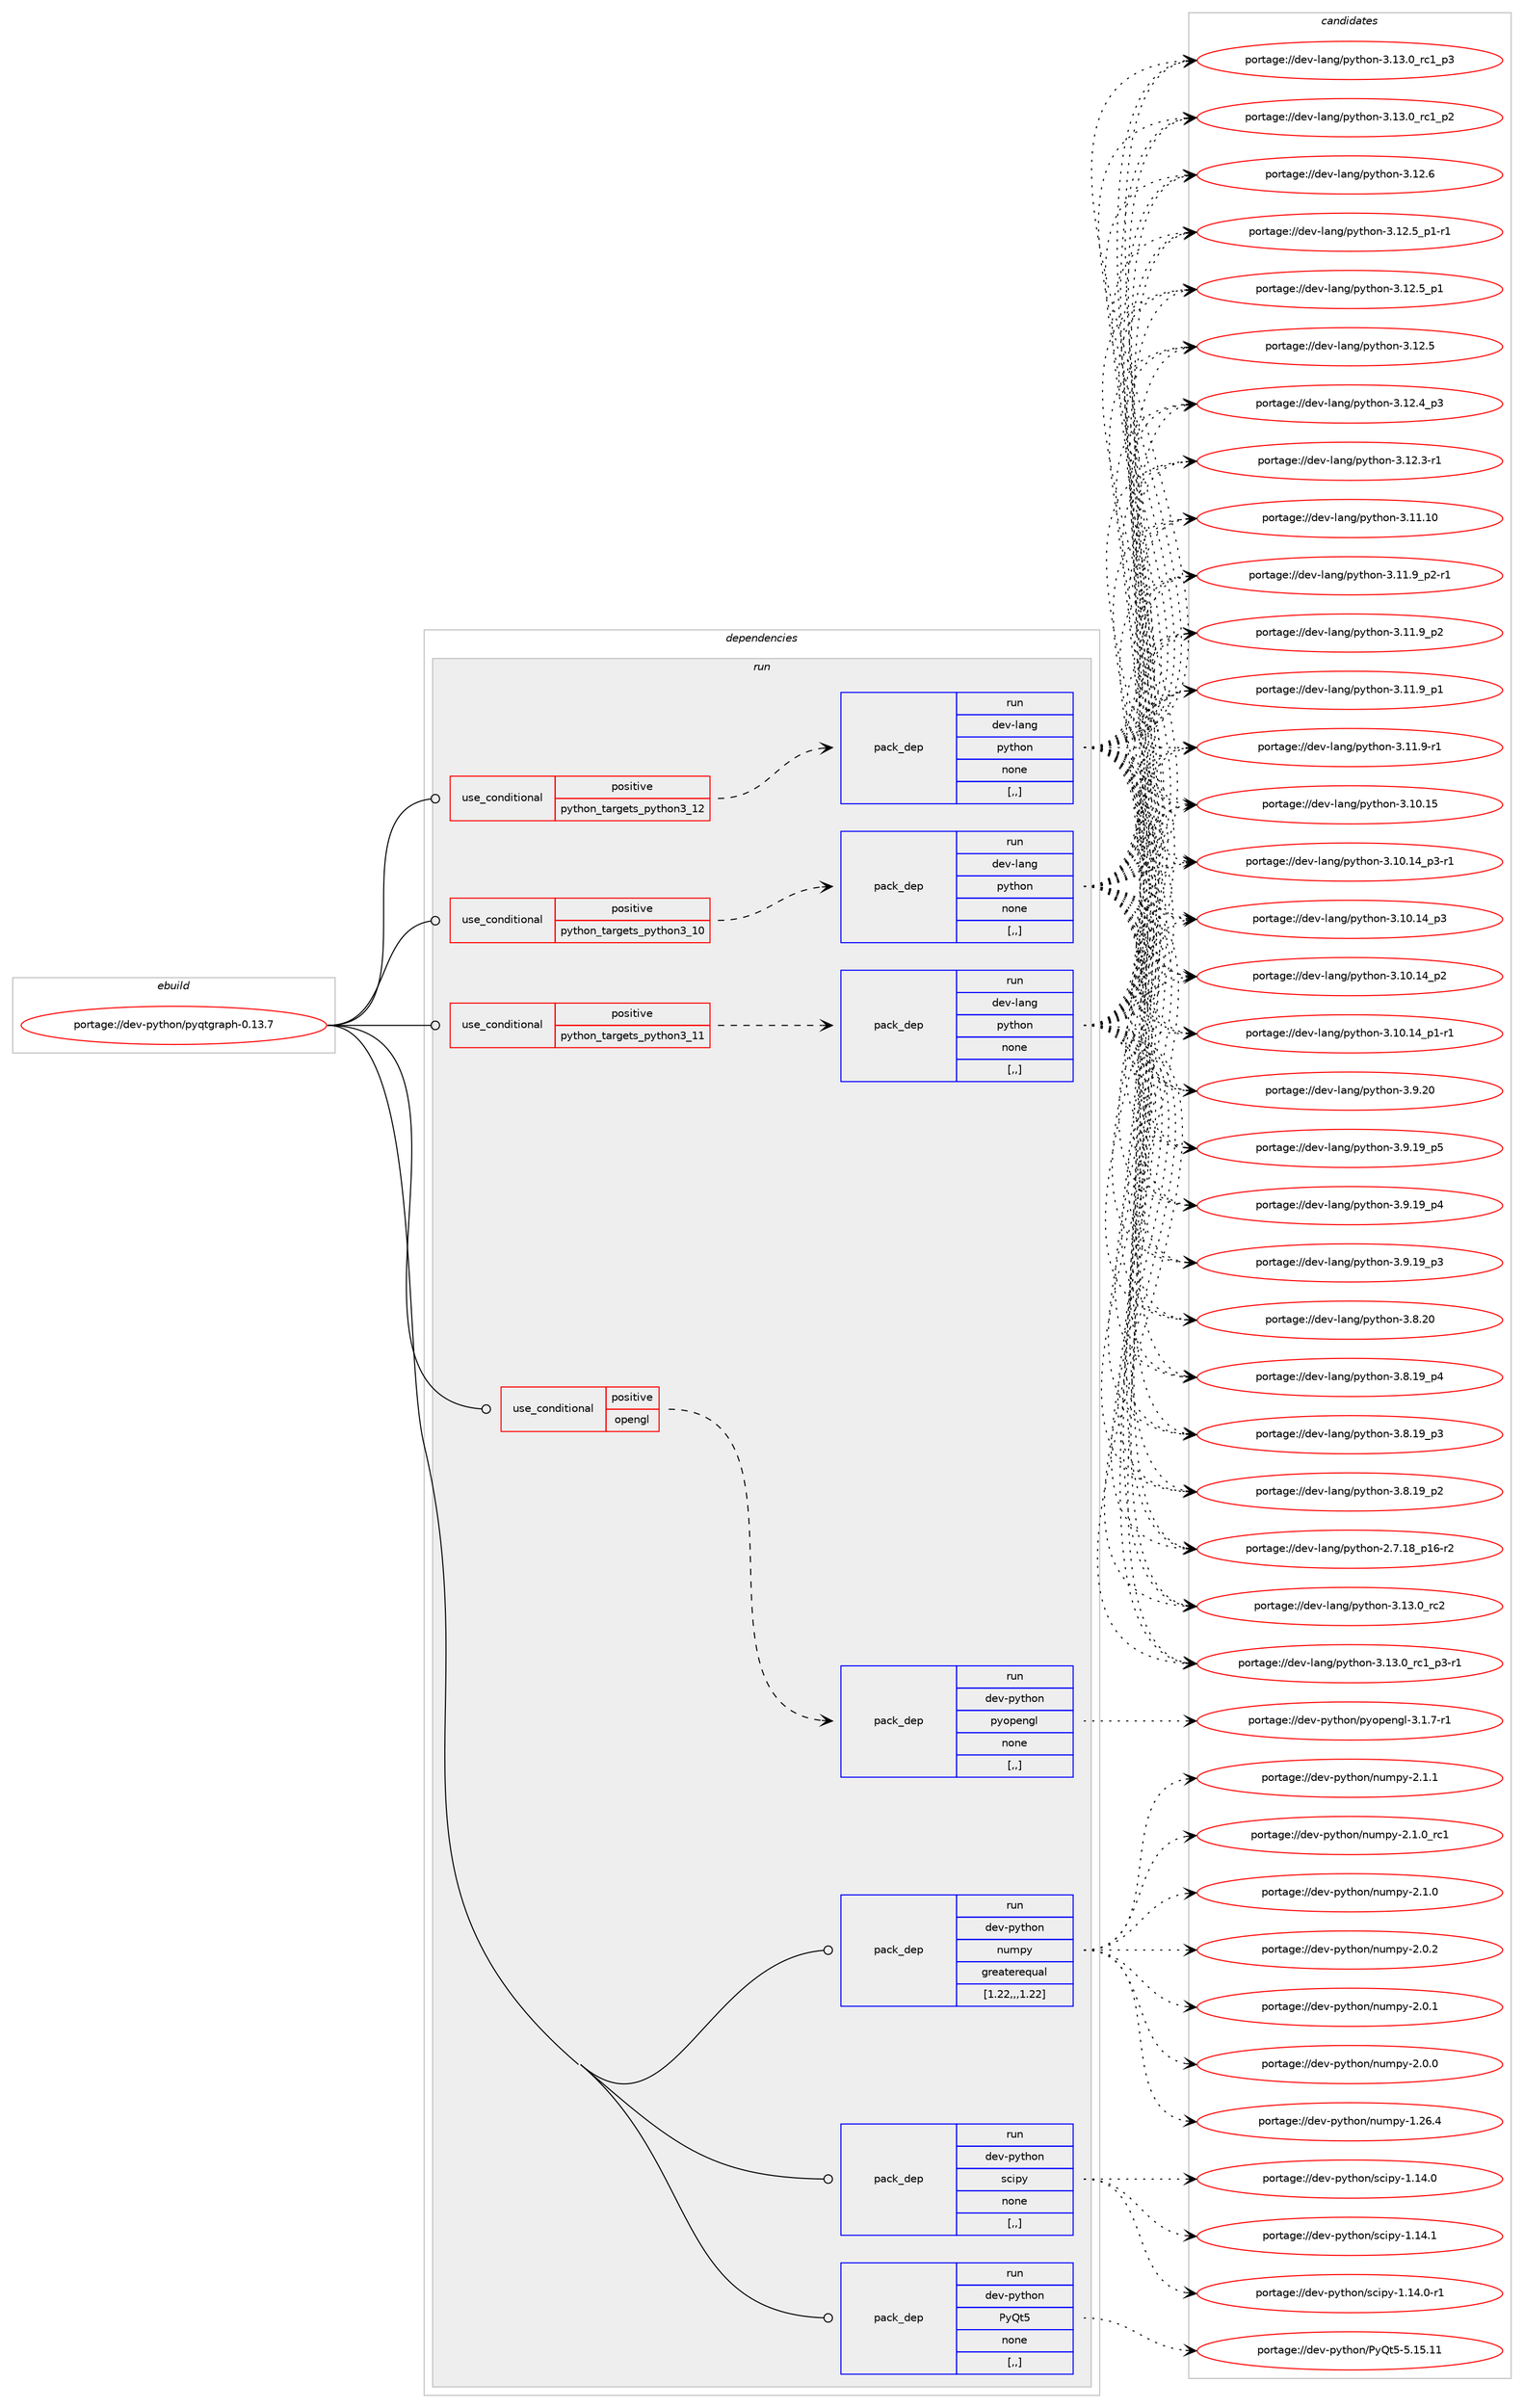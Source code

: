 digraph prolog {

# *************
# Graph options
# *************

newrank=true;
concentrate=true;
compound=true;
graph [rankdir=LR,fontname=Helvetica,fontsize=10,ranksep=1.5];#, ranksep=2.5, nodesep=0.2];
edge  [arrowhead=vee];
node  [fontname=Helvetica,fontsize=10];

# **********
# The ebuild
# **********

subgraph cluster_leftcol {
color=gray;
label=<<i>ebuild</i>>;
id [label="portage://dev-python/pyqtgraph-0.13.7", color=red, width=4, href="../dev-python/pyqtgraph-0.13.7.svg"];
}

# ****************
# The dependencies
# ****************

subgraph cluster_midcol {
color=gray;
label=<<i>dependencies</i>>;
subgraph cluster_compile {
fillcolor="#eeeeee";
style=filled;
label=<<i>compile</i>>;
}
subgraph cluster_compileandrun {
fillcolor="#eeeeee";
style=filled;
label=<<i>compile and run</i>>;
}
subgraph cluster_run {
fillcolor="#eeeeee";
style=filled;
label=<<i>run</i>>;
subgraph cond168088 {
dependency653177 [label=<<TABLE BORDER="0" CELLBORDER="1" CELLSPACING="0" CELLPADDING="4"><TR><TD ROWSPAN="3" CELLPADDING="10">use_conditional</TD></TR><TR><TD>positive</TD></TR><TR><TD>opengl</TD></TR></TABLE>>, shape=none, color=red];
subgraph pack480237 {
dependency653178 [label=<<TABLE BORDER="0" CELLBORDER="1" CELLSPACING="0" CELLPADDING="4" WIDTH="220"><TR><TD ROWSPAN="6" CELLPADDING="30">pack_dep</TD></TR><TR><TD WIDTH="110">run</TD></TR><TR><TD>dev-python</TD></TR><TR><TD>pyopengl</TD></TR><TR><TD>none</TD></TR><TR><TD>[,,]</TD></TR></TABLE>>, shape=none, color=blue];
}
dependency653177:e -> dependency653178:w [weight=20,style="dashed",arrowhead="vee"];
}
id:e -> dependency653177:w [weight=20,style="solid",arrowhead="odot"];
subgraph cond168089 {
dependency653179 [label=<<TABLE BORDER="0" CELLBORDER="1" CELLSPACING="0" CELLPADDING="4"><TR><TD ROWSPAN="3" CELLPADDING="10">use_conditional</TD></TR><TR><TD>positive</TD></TR><TR><TD>python_targets_python3_10</TD></TR></TABLE>>, shape=none, color=red];
subgraph pack480238 {
dependency653180 [label=<<TABLE BORDER="0" CELLBORDER="1" CELLSPACING="0" CELLPADDING="4" WIDTH="220"><TR><TD ROWSPAN="6" CELLPADDING="30">pack_dep</TD></TR><TR><TD WIDTH="110">run</TD></TR><TR><TD>dev-lang</TD></TR><TR><TD>python</TD></TR><TR><TD>none</TD></TR><TR><TD>[,,]</TD></TR></TABLE>>, shape=none, color=blue];
}
dependency653179:e -> dependency653180:w [weight=20,style="dashed",arrowhead="vee"];
}
id:e -> dependency653179:w [weight=20,style="solid",arrowhead="odot"];
subgraph cond168090 {
dependency653181 [label=<<TABLE BORDER="0" CELLBORDER="1" CELLSPACING="0" CELLPADDING="4"><TR><TD ROWSPAN="3" CELLPADDING="10">use_conditional</TD></TR><TR><TD>positive</TD></TR><TR><TD>python_targets_python3_11</TD></TR></TABLE>>, shape=none, color=red];
subgraph pack480239 {
dependency653182 [label=<<TABLE BORDER="0" CELLBORDER="1" CELLSPACING="0" CELLPADDING="4" WIDTH="220"><TR><TD ROWSPAN="6" CELLPADDING="30">pack_dep</TD></TR><TR><TD WIDTH="110">run</TD></TR><TR><TD>dev-lang</TD></TR><TR><TD>python</TD></TR><TR><TD>none</TD></TR><TR><TD>[,,]</TD></TR></TABLE>>, shape=none, color=blue];
}
dependency653181:e -> dependency653182:w [weight=20,style="dashed",arrowhead="vee"];
}
id:e -> dependency653181:w [weight=20,style="solid",arrowhead="odot"];
subgraph cond168091 {
dependency653183 [label=<<TABLE BORDER="0" CELLBORDER="1" CELLSPACING="0" CELLPADDING="4"><TR><TD ROWSPAN="3" CELLPADDING="10">use_conditional</TD></TR><TR><TD>positive</TD></TR><TR><TD>python_targets_python3_12</TD></TR></TABLE>>, shape=none, color=red];
subgraph pack480240 {
dependency653184 [label=<<TABLE BORDER="0" CELLBORDER="1" CELLSPACING="0" CELLPADDING="4" WIDTH="220"><TR><TD ROWSPAN="6" CELLPADDING="30">pack_dep</TD></TR><TR><TD WIDTH="110">run</TD></TR><TR><TD>dev-lang</TD></TR><TR><TD>python</TD></TR><TR><TD>none</TD></TR><TR><TD>[,,]</TD></TR></TABLE>>, shape=none, color=blue];
}
dependency653183:e -> dependency653184:w [weight=20,style="dashed",arrowhead="vee"];
}
id:e -> dependency653183:w [weight=20,style="solid",arrowhead="odot"];
subgraph pack480241 {
dependency653185 [label=<<TABLE BORDER="0" CELLBORDER="1" CELLSPACING="0" CELLPADDING="4" WIDTH="220"><TR><TD ROWSPAN="6" CELLPADDING="30">pack_dep</TD></TR><TR><TD WIDTH="110">run</TD></TR><TR><TD>dev-python</TD></TR><TR><TD>PyQt5</TD></TR><TR><TD>none</TD></TR><TR><TD>[,,]</TD></TR></TABLE>>, shape=none, color=blue];
}
id:e -> dependency653185:w [weight=20,style="solid",arrowhead="odot"];
subgraph pack480242 {
dependency653186 [label=<<TABLE BORDER="0" CELLBORDER="1" CELLSPACING="0" CELLPADDING="4" WIDTH="220"><TR><TD ROWSPAN="6" CELLPADDING="30">pack_dep</TD></TR><TR><TD WIDTH="110">run</TD></TR><TR><TD>dev-python</TD></TR><TR><TD>numpy</TD></TR><TR><TD>greaterequal</TD></TR><TR><TD>[1.22,,,1.22]</TD></TR></TABLE>>, shape=none, color=blue];
}
id:e -> dependency653186:w [weight=20,style="solid",arrowhead="odot"];
subgraph pack480243 {
dependency653187 [label=<<TABLE BORDER="0" CELLBORDER="1" CELLSPACING="0" CELLPADDING="4" WIDTH="220"><TR><TD ROWSPAN="6" CELLPADDING="30">pack_dep</TD></TR><TR><TD WIDTH="110">run</TD></TR><TR><TD>dev-python</TD></TR><TR><TD>scipy</TD></TR><TR><TD>none</TD></TR><TR><TD>[,,]</TD></TR></TABLE>>, shape=none, color=blue];
}
id:e -> dependency653187:w [weight=20,style="solid",arrowhead="odot"];
}
}

# **************
# The candidates
# **************

subgraph cluster_choices {
rank=same;
color=gray;
label=<<i>candidates</i>>;

subgraph choice480237 {
color=black;
nodesep=1;
choice10010111845112121116104111110471121211111121011101031084551464946554511449 [label="portage://dev-python/pyopengl-3.1.7-r1", color=red, width=4,href="../dev-python/pyopengl-3.1.7-r1.svg"];
dependency653178:e -> choice10010111845112121116104111110471121211111121011101031084551464946554511449:w [style=dotted,weight="100"];
}
subgraph choice480238 {
color=black;
nodesep=1;
choice10010111845108971101034711212111610411111045514649514648951149950 [label="portage://dev-lang/python-3.13.0_rc2", color=red, width=4,href="../dev-lang/python-3.13.0_rc2.svg"];
choice1001011184510897110103471121211161041111104551464951464895114994995112514511449 [label="portage://dev-lang/python-3.13.0_rc1_p3-r1", color=red, width=4,href="../dev-lang/python-3.13.0_rc1_p3-r1.svg"];
choice100101118451089711010347112121116104111110455146495146489511499499511251 [label="portage://dev-lang/python-3.13.0_rc1_p3", color=red, width=4,href="../dev-lang/python-3.13.0_rc1_p3.svg"];
choice100101118451089711010347112121116104111110455146495146489511499499511250 [label="portage://dev-lang/python-3.13.0_rc1_p2", color=red, width=4,href="../dev-lang/python-3.13.0_rc1_p2.svg"];
choice10010111845108971101034711212111610411111045514649504654 [label="portage://dev-lang/python-3.12.6", color=red, width=4,href="../dev-lang/python-3.12.6.svg"];
choice1001011184510897110103471121211161041111104551464950465395112494511449 [label="portage://dev-lang/python-3.12.5_p1-r1", color=red, width=4,href="../dev-lang/python-3.12.5_p1-r1.svg"];
choice100101118451089711010347112121116104111110455146495046539511249 [label="portage://dev-lang/python-3.12.5_p1", color=red, width=4,href="../dev-lang/python-3.12.5_p1.svg"];
choice10010111845108971101034711212111610411111045514649504653 [label="portage://dev-lang/python-3.12.5", color=red, width=4,href="../dev-lang/python-3.12.5.svg"];
choice100101118451089711010347112121116104111110455146495046529511251 [label="portage://dev-lang/python-3.12.4_p3", color=red, width=4,href="../dev-lang/python-3.12.4_p3.svg"];
choice100101118451089711010347112121116104111110455146495046514511449 [label="portage://dev-lang/python-3.12.3-r1", color=red, width=4,href="../dev-lang/python-3.12.3-r1.svg"];
choice1001011184510897110103471121211161041111104551464949464948 [label="portage://dev-lang/python-3.11.10", color=red, width=4,href="../dev-lang/python-3.11.10.svg"];
choice1001011184510897110103471121211161041111104551464949465795112504511449 [label="portage://dev-lang/python-3.11.9_p2-r1", color=red, width=4,href="../dev-lang/python-3.11.9_p2-r1.svg"];
choice100101118451089711010347112121116104111110455146494946579511250 [label="portage://dev-lang/python-3.11.9_p2", color=red, width=4,href="../dev-lang/python-3.11.9_p2.svg"];
choice100101118451089711010347112121116104111110455146494946579511249 [label="portage://dev-lang/python-3.11.9_p1", color=red, width=4,href="../dev-lang/python-3.11.9_p1.svg"];
choice100101118451089711010347112121116104111110455146494946574511449 [label="portage://dev-lang/python-3.11.9-r1", color=red, width=4,href="../dev-lang/python-3.11.9-r1.svg"];
choice1001011184510897110103471121211161041111104551464948464953 [label="portage://dev-lang/python-3.10.15", color=red, width=4,href="../dev-lang/python-3.10.15.svg"];
choice100101118451089711010347112121116104111110455146494846495295112514511449 [label="portage://dev-lang/python-3.10.14_p3-r1", color=red, width=4,href="../dev-lang/python-3.10.14_p3-r1.svg"];
choice10010111845108971101034711212111610411111045514649484649529511251 [label="portage://dev-lang/python-3.10.14_p3", color=red, width=4,href="../dev-lang/python-3.10.14_p3.svg"];
choice10010111845108971101034711212111610411111045514649484649529511250 [label="portage://dev-lang/python-3.10.14_p2", color=red, width=4,href="../dev-lang/python-3.10.14_p2.svg"];
choice100101118451089711010347112121116104111110455146494846495295112494511449 [label="portage://dev-lang/python-3.10.14_p1-r1", color=red, width=4,href="../dev-lang/python-3.10.14_p1-r1.svg"];
choice10010111845108971101034711212111610411111045514657465048 [label="portage://dev-lang/python-3.9.20", color=red, width=4,href="../dev-lang/python-3.9.20.svg"];
choice100101118451089711010347112121116104111110455146574649579511253 [label="portage://dev-lang/python-3.9.19_p5", color=red, width=4,href="../dev-lang/python-3.9.19_p5.svg"];
choice100101118451089711010347112121116104111110455146574649579511252 [label="portage://dev-lang/python-3.9.19_p4", color=red, width=4,href="../dev-lang/python-3.9.19_p4.svg"];
choice100101118451089711010347112121116104111110455146574649579511251 [label="portage://dev-lang/python-3.9.19_p3", color=red, width=4,href="../dev-lang/python-3.9.19_p3.svg"];
choice10010111845108971101034711212111610411111045514656465048 [label="portage://dev-lang/python-3.8.20", color=red, width=4,href="../dev-lang/python-3.8.20.svg"];
choice100101118451089711010347112121116104111110455146564649579511252 [label="portage://dev-lang/python-3.8.19_p4", color=red, width=4,href="../dev-lang/python-3.8.19_p4.svg"];
choice100101118451089711010347112121116104111110455146564649579511251 [label="portage://dev-lang/python-3.8.19_p3", color=red, width=4,href="../dev-lang/python-3.8.19_p3.svg"];
choice100101118451089711010347112121116104111110455146564649579511250 [label="portage://dev-lang/python-3.8.19_p2", color=red, width=4,href="../dev-lang/python-3.8.19_p2.svg"];
choice100101118451089711010347112121116104111110455046554649569511249544511450 [label="portage://dev-lang/python-2.7.18_p16-r2", color=red, width=4,href="../dev-lang/python-2.7.18_p16-r2.svg"];
dependency653180:e -> choice10010111845108971101034711212111610411111045514649514648951149950:w [style=dotted,weight="100"];
dependency653180:e -> choice1001011184510897110103471121211161041111104551464951464895114994995112514511449:w [style=dotted,weight="100"];
dependency653180:e -> choice100101118451089711010347112121116104111110455146495146489511499499511251:w [style=dotted,weight="100"];
dependency653180:e -> choice100101118451089711010347112121116104111110455146495146489511499499511250:w [style=dotted,weight="100"];
dependency653180:e -> choice10010111845108971101034711212111610411111045514649504654:w [style=dotted,weight="100"];
dependency653180:e -> choice1001011184510897110103471121211161041111104551464950465395112494511449:w [style=dotted,weight="100"];
dependency653180:e -> choice100101118451089711010347112121116104111110455146495046539511249:w [style=dotted,weight="100"];
dependency653180:e -> choice10010111845108971101034711212111610411111045514649504653:w [style=dotted,weight="100"];
dependency653180:e -> choice100101118451089711010347112121116104111110455146495046529511251:w [style=dotted,weight="100"];
dependency653180:e -> choice100101118451089711010347112121116104111110455146495046514511449:w [style=dotted,weight="100"];
dependency653180:e -> choice1001011184510897110103471121211161041111104551464949464948:w [style=dotted,weight="100"];
dependency653180:e -> choice1001011184510897110103471121211161041111104551464949465795112504511449:w [style=dotted,weight="100"];
dependency653180:e -> choice100101118451089711010347112121116104111110455146494946579511250:w [style=dotted,weight="100"];
dependency653180:e -> choice100101118451089711010347112121116104111110455146494946579511249:w [style=dotted,weight="100"];
dependency653180:e -> choice100101118451089711010347112121116104111110455146494946574511449:w [style=dotted,weight="100"];
dependency653180:e -> choice1001011184510897110103471121211161041111104551464948464953:w [style=dotted,weight="100"];
dependency653180:e -> choice100101118451089711010347112121116104111110455146494846495295112514511449:w [style=dotted,weight="100"];
dependency653180:e -> choice10010111845108971101034711212111610411111045514649484649529511251:w [style=dotted,weight="100"];
dependency653180:e -> choice10010111845108971101034711212111610411111045514649484649529511250:w [style=dotted,weight="100"];
dependency653180:e -> choice100101118451089711010347112121116104111110455146494846495295112494511449:w [style=dotted,weight="100"];
dependency653180:e -> choice10010111845108971101034711212111610411111045514657465048:w [style=dotted,weight="100"];
dependency653180:e -> choice100101118451089711010347112121116104111110455146574649579511253:w [style=dotted,weight="100"];
dependency653180:e -> choice100101118451089711010347112121116104111110455146574649579511252:w [style=dotted,weight="100"];
dependency653180:e -> choice100101118451089711010347112121116104111110455146574649579511251:w [style=dotted,weight="100"];
dependency653180:e -> choice10010111845108971101034711212111610411111045514656465048:w [style=dotted,weight="100"];
dependency653180:e -> choice100101118451089711010347112121116104111110455146564649579511252:w [style=dotted,weight="100"];
dependency653180:e -> choice100101118451089711010347112121116104111110455146564649579511251:w [style=dotted,weight="100"];
dependency653180:e -> choice100101118451089711010347112121116104111110455146564649579511250:w [style=dotted,weight="100"];
dependency653180:e -> choice100101118451089711010347112121116104111110455046554649569511249544511450:w [style=dotted,weight="100"];
}
subgraph choice480239 {
color=black;
nodesep=1;
choice10010111845108971101034711212111610411111045514649514648951149950 [label="portage://dev-lang/python-3.13.0_rc2", color=red, width=4,href="../dev-lang/python-3.13.0_rc2.svg"];
choice1001011184510897110103471121211161041111104551464951464895114994995112514511449 [label="portage://dev-lang/python-3.13.0_rc1_p3-r1", color=red, width=4,href="../dev-lang/python-3.13.0_rc1_p3-r1.svg"];
choice100101118451089711010347112121116104111110455146495146489511499499511251 [label="portage://dev-lang/python-3.13.0_rc1_p3", color=red, width=4,href="../dev-lang/python-3.13.0_rc1_p3.svg"];
choice100101118451089711010347112121116104111110455146495146489511499499511250 [label="portage://dev-lang/python-3.13.0_rc1_p2", color=red, width=4,href="../dev-lang/python-3.13.0_rc1_p2.svg"];
choice10010111845108971101034711212111610411111045514649504654 [label="portage://dev-lang/python-3.12.6", color=red, width=4,href="../dev-lang/python-3.12.6.svg"];
choice1001011184510897110103471121211161041111104551464950465395112494511449 [label="portage://dev-lang/python-3.12.5_p1-r1", color=red, width=4,href="../dev-lang/python-3.12.5_p1-r1.svg"];
choice100101118451089711010347112121116104111110455146495046539511249 [label="portage://dev-lang/python-3.12.5_p1", color=red, width=4,href="../dev-lang/python-3.12.5_p1.svg"];
choice10010111845108971101034711212111610411111045514649504653 [label="portage://dev-lang/python-3.12.5", color=red, width=4,href="../dev-lang/python-3.12.5.svg"];
choice100101118451089711010347112121116104111110455146495046529511251 [label="portage://dev-lang/python-3.12.4_p3", color=red, width=4,href="../dev-lang/python-3.12.4_p3.svg"];
choice100101118451089711010347112121116104111110455146495046514511449 [label="portage://dev-lang/python-3.12.3-r1", color=red, width=4,href="../dev-lang/python-3.12.3-r1.svg"];
choice1001011184510897110103471121211161041111104551464949464948 [label="portage://dev-lang/python-3.11.10", color=red, width=4,href="../dev-lang/python-3.11.10.svg"];
choice1001011184510897110103471121211161041111104551464949465795112504511449 [label="portage://dev-lang/python-3.11.9_p2-r1", color=red, width=4,href="../dev-lang/python-3.11.9_p2-r1.svg"];
choice100101118451089711010347112121116104111110455146494946579511250 [label="portage://dev-lang/python-3.11.9_p2", color=red, width=4,href="../dev-lang/python-3.11.9_p2.svg"];
choice100101118451089711010347112121116104111110455146494946579511249 [label="portage://dev-lang/python-3.11.9_p1", color=red, width=4,href="../dev-lang/python-3.11.9_p1.svg"];
choice100101118451089711010347112121116104111110455146494946574511449 [label="portage://dev-lang/python-3.11.9-r1", color=red, width=4,href="../dev-lang/python-3.11.9-r1.svg"];
choice1001011184510897110103471121211161041111104551464948464953 [label="portage://dev-lang/python-3.10.15", color=red, width=4,href="../dev-lang/python-3.10.15.svg"];
choice100101118451089711010347112121116104111110455146494846495295112514511449 [label="portage://dev-lang/python-3.10.14_p3-r1", color=red, width=4,href="../dev-lang/python-3.10.14_p3-r1.svg"];
choice10010111845108971101034711212111610411111045514649484649529511251 [label="portage://dev-lang/python-3.10.14_p3", color=red, width=4,href="../dev-lang/python-3.10.14_p3.svg"];
choice10010111845108971101034711212111610411111045514649484649529511250 [label="portage://dev-lang/python-3.10.14_p2", color=red, width=4,href="../dev-lang/python-3.10.14_p2.svg"];
choice100101118451089711010347112121116104111110455146494846495295112494511449 [label="portage://dev-lang/python-3.10.14_p1-r1", color=red, width=4,href="../dev-lang/python-3.10.14_p1-r1.svg"];
choice10010111845108971101034711212111610411111045514657465048 [label="portage://dev-lang/python-3.9.20", color=red, width=4,href="../dev-lang/python-3.9.20.svg"];
choice100101118451089711010347112121116104111110455146574649579511253 [label="portage://dev-lang/python-3.9.19_p5", color=red, width=4,href="../dev-lang/python-3.9.19_p5.svg"];
choice100101118451089711010347112121116104111110455146574649579511252 [label="portage://dev-lang/python-3.9.19_p4", color=red, width=4,href="../dev-lang/python-3.9.19_p4.svg"];
choice100101118451089711010347112121116104111110455146574649579511251 [label="portage://dev-lang/python-3.9.19_p3", color=red, width=4,href="../dev-lang/python-3.9.19_p3.svg"];
choice10010111845108971101034711212111610411111045514656465048 [label="portage://dev-lang/python-3.8.20", color=red, width=4,href="../dev-lang/python-3.8.20.svg"];
choice100101118451089711010347112121116104111110455146564649579511252 [label="portage://dev-lang/python-3.8.19_p4", color=red, width=4,href="../dev-lang/python-3.8.19_p4.svg"];
choice100101118451089711010347112121116104111110455146564649579511251 [label="portage://dev-lang/python-3.8.19_p3", color=red, width=4,href="../dev-lang/python-3.8.19_p3.svg"];
choice100101118451089711010347112121116104111110455146564649579511250 [label="portage://dev-lang/python-3.8.19_p2", color=red, width=4,href="../dev-lang/python-3.8.19_p2.svg"];
choice100101118451089711010347112121116104111110455046554649569511249544511450 [label="portage://dev-lang/python-2.7.18_p16-r2", color=red, width=4,href="../dev-lang/python-2.7.18_p16-r2.svg"];
dependency653182:e -> choice10010111845108971101034711212111610411111045514649514648951149950:w [style=dotted,weight="100"];
dependency653182:e -> choice1001011184510897110103471121211161041111104551464951464895114994995112514511449:w [style=dotted,weight="100"];
dependency653182:e -> choice100101118451089711010347112121116104111110455146495146489511499499511251:w [style=dotted,weight="100"];
dependency653182:e -> choice100101118451089711010347112121116104111110455146495146489511499499511250:w [style=dotted,weight="100"];
dependency653182:e -> choice10010111845108971101034711212111610411111045514649504654:w [style=dotted,weight="100"];
dependency653182:e -> choice1001011184510897110103471121211161041111104551464950465395112494511449:w [style=dotted,weight="100"];
dependency653182:e -> choice100101118451089711010347112121116104111110455146495046539511249:w [style=dotted,weight="100"];
dependency653182:e -> choice10010111845108971101034711212111610411111045514649504653:w [style=dotted,weight="100"];
dependency653182:e -> choice100101118451089711010347112121116104111110455146495046529511251:w [style=dotted,weight="100"];
dependency653182:e -> choice100101118451089711010347112121116104111110455146495046514511449:w [style=dotted,weight="100"];
dependency653182:e -> choice1001011184510897110103471121211161041111104551464949464948:w [style=dotted,weight="100"];
dependency653182:e -> choice1001011184510897110103471121211161041111104551464949465795112504511449:w [style=dotted,weight="100"];
dependency653182:e -> choice100101118451089711010347112121116104111110455146494946579511250:w [style=dotted,weight="100"];
dependency653182:e -> choice100101118451089711010347112121116104111110455146494946579511249:w [style=dotted,weight="100"];
dependency653182:e -> choice100101118451089711010347112121116104111110455146494946574511449:w [style=dotted,weight="100"];
dependency653182:e -> choice1001011184510897110103471121211161041111104551464948464953:w [style=dotted,weight="100"];
dependency653182:e -> choice100101118451089711010347112121116104111110455146494846495295112514511449:w [style=dotted,weight="100"];
dependency653182:e -> choice10010111845108971101034711212111610411111045514649484649529511251:w [style=dotted,weight="100"];
dependency653182:e -> choice10010111845108971101034711212111610411111045514649484649529511250:w [style=dotted,weight="100"];
dependency653182:e -> choice100101118451089711010347112121116104111110455146494846495295112494511449:w [style=dotted,weight="100"];
dependency653182:e -> choice10010111845108971101034711212111610411111045514657465048:w [style=dotted,weight="100"];
dependency653182:e -> choice100101118451089711010347112121116104111110455146574649579511253:w [style=dotted,weight="100"];
dependency653182:e -> choice100101118451089711010347112121116104111110455146574649579511252:w [style=dotted,weight="100"];
dependency653182:e -> choice100101118451089711010347112121116104111110455146574649579511251:w [style=dotted,weight="100"];
dependency653182:e -> choice10010111845108971101034711212111610411111045514656465048:w [style=dotted,weight="100"];
dependency653182:e -> choice100101118451089711010347112121116104111110455146564649579511252:w [style=dotted,weight="100"];
dependency653182:e -> choice100101118451089711010347112121116104111110455146564649579511251:w [style=dotted,weight="100"];
dependency653182:e -> choice100101118451089711010347112121116104111110455146564649579511250:w [style=dotted,weight="100"];
dependency653182:e -> choice100101118451089711010347112121116104111110455046554649569511249544511450:w [style=dotted,weight="100"];
}
subgraph choice480240 {
color=black;
nodesep=1;
choice10010111845108971101034711212111610411111045514649514648951149950 [label="portage://dev-lang/python-3.13.0_rc2", color=red, width=4,href="../dev-lang/python-3.13.0_rc2.svg"];
choice1001011184510897110103471121211161041111104551464951464895114994995112514511449 [label="portage://dev-lang/python-3.13.0_rc1_p3-r1", color=red, width=4,href="../dev-lang/python-3.13.0_rc1_p3-r1.svg"];
choice100101118451089711010347112121116104111110455146495146489511499499511251 [label="portage://dev-lang/python-3.13.0_rc1_p3", color=red, width=4,href="../dev-lang/python-3.13.0_rc1_p3.svg"];
choice100101118451089711010347112121116104111110455146495146489511499499511250 [label="portage://dev-lang/python-3.13.0_rc1_p2", color=red, width=4,href="../dev-lang/python-3.13.0_rc1_p2.svg"];
choice10010111845108971101034711212111610411111045514649504654 [label="portage://dev-lang/python-3.12.6", color=red, width=4,href="../dev-lang/python-3.12.6.svg"];
choice1001011184510897110103471121211161041111104551464950465395112494511449 [label="portage://dev-lang/python-3.12.5_p1-r1", color=red, width=4,href="../dev-lang/python-3.12.5_p1-r1.svg"];
choice100101118451089711010347112121116104111110455146495046539511249 [label="portage://dev-lang/python-3.12.5_p1", color=red, width=4,href="../dev-lang/python-3.12.5_p1.svg"];
choice10010111845108971101034711212111610411111045514649504653 [label="portage://dev-lang/python-3.12.5", color=red, width=4,href="../dev-lang/python-3.12.5.svg"];
choice100101118451089711010347112121116104111110455146495046529511251 [label="portage://dev-lang/python-3.12.4_p3", color=red, width=4,href="../dev-lang/python-3.12.4_p3.svg"];
choice100101118451089711010347112121116104111110455146495046514511449 [label="portage://dev-lang/python-3.12.3-r1", color=red, width=4,href="../dev-lang/python-3.12.3-r1.svg"];
choice1001011184510897110103471121211161041111104551464949464948 [label="portage://dev-lang/python-3.11.10", color=red, width=4,href="../dev-lang/python-3.11.10.svg"];
choice1001011184510897110103471121211161041111104551464949465795112504511449 [label="portage://dev-lang/python-3.11.9_p2-r1", color=red, width=4,href="../dev-lang/python-3.11.9_p2-r1.svg"];
choice100101118451089711010347112121116104111110455146494946579511250 [label="portage://dev-lang/python-3.11.9_p2", color=red, width=4,href="../dev-lang/python-3.11.9_p2.svg"];
choice100101118451089711010347112121116104111110455146494946579511249 [label="portage://dev-lang/python-3.11.9_p1", color=red, width=4,href="../dev-lang/python-3.11.9_p1.svg"];
choice100101118451089711010347112121116104111110455146494946574511449 [label="portage://dev-lang/python-3.11.9-r1", color=red, width=4,href="../dev-lang/python-3.11.9-r1.svg"];
choice1001011184510897110103471121211161041111104551464948464953 [label="portage://dev-lang/python-3.10.15", color=red, width=4,href="../dev-lang/python-3.10.15.svg"];
choice100101118451089711010347112121116104111110455146494846495295112514511449 [label="portage://dev-lang/python-3.10.14_p3-r1", color=red, width=4,href="../dev-lang/python-3.10.14_p3-r1.svg"];
choice10010111845108971101034711212111610411111045514649484649529511251 [label="portage://dev-lang/python-3.10.14_p3", color=red, width=4,href="../dev-lang/python-3.10.14_p3.svg"];
choice10010111845108971101034711212111610411111045514649484649529511250 [label="portage://dev-lang/python-3.10.14_p2", color=red, width=4,href="../dev-lang/python-3.10.14_p2.svg"];
choice100101118451089711010347112121116104111110455146494846495295112494511449 [label="portage://dev-lang/python-3.10.14_p1-r1", color=red, width=4,href="../dev-lang/python-3.10.14_p1-r1.svg"];
choice10010111845108971101034711212111610411111045514657465048 [label="portage://dev-lang/python-3.9.20", color=red, width=4,href="../dev-lang/python-3.9.20.svg"];
choice100101118451089711010347112121116104111110455146574649579511253 [label="portage://dev-lang/python-3.9.19_p5", color=red, width=4,href="../dev-lang/python-3.9.19_p5.svg"];
choice100101118451089711010347112121116104111110455146574649579511252 [label="portage://dev-lang/python-3.9.19_p4", color=red, width=4,href="../dev-lang/python-3.9.19_p4.svg"];
choice100101118451089711010347112121116104111110455146574649579511251 [label="portage://dev-lang/python-3.9.19_p3", color=red, width=4,href="../dev-lang/python-3.9.19_p3.svg"];
choice10010111845108971101034711212111610411111045514656465048 [label="portage://dev-lang/python-3.8.20", color=red, width=4,href="../dev-lang/python-3.8.20.svg"];
choice100101118451089711010347112121116104111110455146564649579511252 [label="portage://dev-lang/python-3.8.19_p4", color=red, width=4,href="../dev-lang/python-3.8.19_p4.svg"];
choice100101118451089711010347112121116104111110455146564649579511251 [label="portage://dev-lang/python-3.8.19_p3", color=red, width=4,href="../dev-lang/python-3.8.19_p3.svg"];
choice100101118451089711010347112121116104111110455146564649579511250 [label="portage://dev-lang/python-3.8.19_p2", color=red, width=4,href="../dev-lang/python-3.8.19_p2.svg"];
choice100101118451089711010347112121116104111110455046554649569511249544511450 [label="portage://dev-lang/python-2.7.18_p16-r2", color=red, width=4,href="../dev-lang/python-2.7.18_p16-r2.svg"];
dependency653184:e -> choice10010111845108971101034711212111610411111045514649514648951149950:w [style=dotted,weight="100"];
dependency653184:e -> choice1001011184510897110103471121211161041111104551464951464895114994995112514511449:w [style=dotted,weight="100"];
dependency653184:e -> choice100101118451089711010347112121116104111110455146495146489511499499511251:w [style=dotted,weight="100"];
dependency653184:e -> choice100101118451089711010347112121116104111110455146495146489511499499511250:w [style=dotted,weight="100"];
dependency653184:e -> choice10010111845108971101034711212111610411111045514649504654:w [style=dotted,weight="100"];
dependency653184:e -> choice1001011184510897110103471121211161041111104551464950465395112494511449:w [style=dotted,weight="100"];
dependency653184:e -> choice100101118451089711010347112121116104111110455146495046539511249:w [style=dotted,weight="100"];
dependency653184:e -> choice10010111845108971101034711212111610411111045514649504653:w [style=dotted,weight="100"];
dependency653184:e -> choice100101118451089711010347112121116104111110455146495046529511251:w [style=dotted,weight="100"];
dependency653184:e -> choice100101118451089711010347112121116104111110455146495046514511449:w [style=dotted,weight="100"];
dependency653184:e -> choice1001011184510897110103471121211161041111104551464949464948:w [style=dotted,weight="100"];
dependency653184:e -> choice1001011184510897110103471121211161041111104551464949465795112504511449:w [style=dotted,weight="100"];
dependency653184:e -> choice100101118451089711010347112121116104111110455146494946579511250:w [style=dotted,weight="100"];
dependency653184:e -> choice100101118451089711010347112121116104111110455146494946579511249:w [style=dotted,weight="100"];
dependency653184:e -> choice100101118451089711010347112121116104111110455146494946574511449:w [style=dotted,weight="100"];
dependency653184:e -> choice1001011184510897110103471121211161041111104551464948464953:w [style=dotted,weight="100"];
dependency653184:e -> choice100101118451089711010347112121116104111110455146494846495295112514511449:w [style=dotted,weight="100"];
dependency653184:e -> choice10010111845108971101034711212111610411111045514649484649529511251:w [style=dotted,weight="100"];
dependency653184:e -> choice10010111845108971101034711212111610411111045514649484649529511250:w [style=dotted,weight="100"];
dependency653184:e -> choice100101118451089711010347112121116104111110455146494846495295112494511449:w [style=dotted,weight="100"];
dependency653184:e -> choice10010111845108971101034711212111610411111045514657465048:w [style=dotted,weight="100"];
dependency653184:e -> choice100101118451089711010347112121116104111110455146574649579511253:w [style=dotted,weight="100"];
dependency653184:e -> choice100101118451089711010347112121116104111110455146574649579511252:w [style=dotted,weight="100"];
dependency653184:e -> choice100101118451089711010347112121116104111110455146574649579511251:w [style=dotted,weight="100"];
dependency653184:e -> choice10010111845108971101034711212111610411111045514656465048:w [style=dotted,weight="100"];
dependency653184:e -> choice100101118451089711010347112121116104111110455146564649579511252:w [style=dotted,weight="100"];
dependency653184:e -> choice100101118451089711010347112121116104111110455146564649579511251:w [style=dotted,weight="100"];
dependency653184:e -> choice100101118451089711010347112121116104111110455146564649579511250:w [style=dotted,weight="100"];
dependency653184:e -> choice100101118451089711010347112121116104111110455046554649569511249544511450:w [style=dotted,weight="100"];
}
subgraph choice480241 {
color=black;
nodesep=1;
choice10010111845112121116104111110478012181116534553464953464949 [label="portage://dev-python/PyQt5-5.15.11", color=red, width=4,href="../dev-python/PyQt5-5.15.11.svg"];
dependency653185:e -> choice10010111845112121116104111110478012181116534553464953464949:w [style=dotted,weight="100"];
}
subgraph choice480242 {
color=black;
nodesep=1;
choice1001011184511212111610411111047110117109112121455046494649 [label="portage://dev-python/numpy-2.1.1", color=red, width=4,href="../dev-python/numpy-2.1.1.svg"];
choice1001011184511212111610411111047110117109112121455046494648951149949 [label="portage://dev-python/numpy-2.1.0_rc1", color=red, width=4,href="../dev-python/numpy-2.1.0_rc1.svg"];
choice1001011184511212111610411111047110117109112121455046494648 [label="portage://dev-python/numpy-2.1.0", color=red, width=4,href="../dev-python/numpy-2.1.0.svg"];
choice1001011184511212111610411111047110117109112121455046484650 [label="portage://dev-python/numpy-2.0.2", color=red, width=4,href="../dev-python/numpy-2.0.2.svg"];
choice1001011184511212111610411111047110117109112121455046484649 [label="portage://dev-python/numpy-2.0.1", color=red, width=4,href="../dev-python/numpy-2.0.1.svg"];
choice1001011184511212111610411111047110117109112121455046484648 [label="portage://dev-python/numpy-2.0.0", color=red, width=4,href="../dev-python/numpy-2.0.0.svg"];
choice100101118451121211161041111104711011710911212145494650544652 [label="portage://dev-python/numpy-1.26.4", color=red, width=4,href="../dev-python/numpy-1.26.4.svg"];
dependency653186:e -> choice1001011184511212111610411111047110117109112121455046494649:w [style=dotted,weight="100"];
dependency653186:e -> choice1001011184511212111610411111047110117109112121455046494648951149949:w [style=dotted,weight="100"];
dependency653186:e -> choice1001011184511212111610411111047110117109112121455046494648:w [style=dotted,weight="100"];
dependency653186:e -> choice1001011184511212111610411111047110117109112121455046484650:w [style=dotted,weight="100"];
dependency653186:e -> choice1001011184511212111610411111047110117109112121455046484649:w [style=dotted,weight="100"];
dependency653186:e -> choice1001011184511212111610411111047110117109112121455046484648:w [style=dotted,weight="100"];
dependency653186:e -> choice100101118451121211161041111104711011710911212145494650544652:w [style=dotted,weight="100"];
}
subgraph choice480243 {
color=black;
nodesep=1;
choice10010111845112121116104111110471159910511212145494649524649 [label="portage://dev-python/scipy-1.14.1", color=red, width=4,href="../dev-python/scipy-1.14.1.svg"];
choice100101118451121211161041111104711599105112121454946495246484511449 [label="portage://dev-python/scipy-1.14.0-r1", color=red, width=4,href="../dev-python/scipy-1.14.0-r1.svg"];
choice10010111845112121116104111110471159910511212145494649524648 [label="portage://dev-python/scipy-1.14.0", color=red, width=4,href="../dev-python/scipy-1.14.0.svg"];
dependency653187:e -> choice10010111845112121116104111110471159910511212145494649524649:w [style=dotted,weight="100"];
dependency653187:e -> choice100101118451121211161041111104711599105112121454946495246484511449:w [style=dotted,weight="100"];
dependency653187:e -> choice10010111845112121116104111110471159910511212145494649524648:w [style=dotted,weight="100"];
}
}

}
